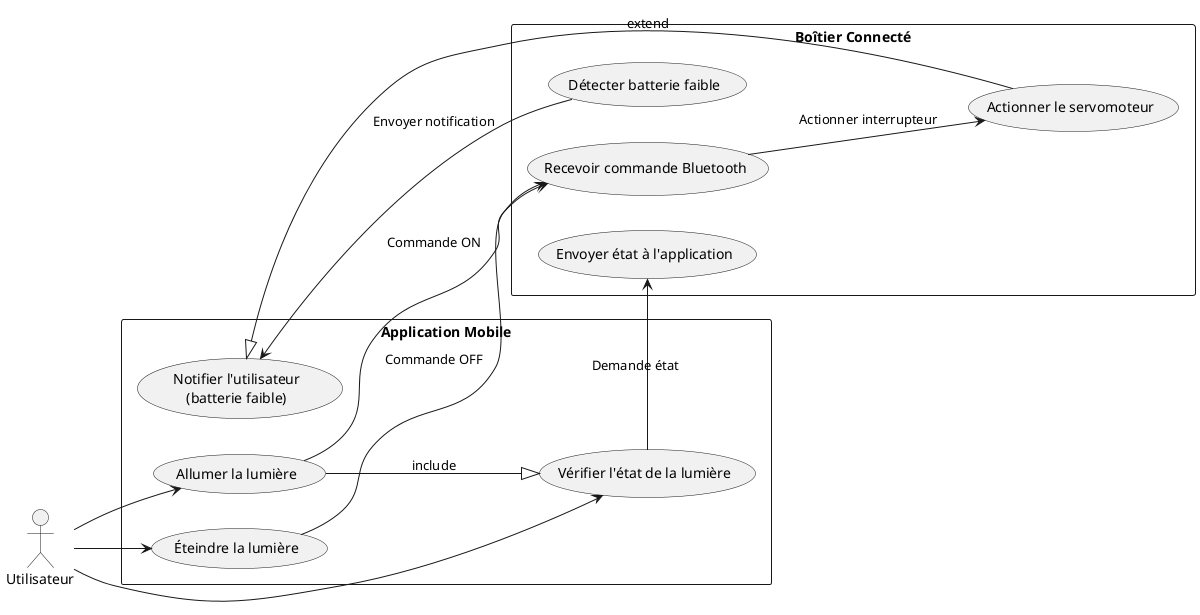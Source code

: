 @startuml
left to right direction

actor "Utilisateur" as User

rectangle "Application Mobile" {
    usecase "Allumer la lumière" as TurnOn
    usecase "Éteindre la lumière" as TurnOff
    usecase "Vérifier l'état de la lumière" as CheckStatus
    usecase "Notifier l'utilisateur\n(batterie faible)" as NotifyUser
}

rectangle "Boîtier Connecté" {
    usecase "Recevoir commande Bluetooth" as ReceiveCommand
    usecase "Actionner le servomoteur" as ActivateServo
    usecase "Envoyer état à l'application" as SendStatus
    usecase "Détecter batterie faible" as LowBattery
}

User --> TurnOn
User --> TurnOff
User --> CheckStatus

TurnOn --> ReceiveCommand : "Commande ON"
TurnOff --> ReceiveCommand : "Commande OFF"
CheckStatus --> SendStatus : "Demande état"

ReceiveCommand --> ActivateServo : "Actionner interrupteur"
LowBattery --> NotifyUser : "Envoyer notification"


TurnOn --|> CheckStatus : "include" 
ActivateServo --|> NotifyUser : "extend"
@enduml
